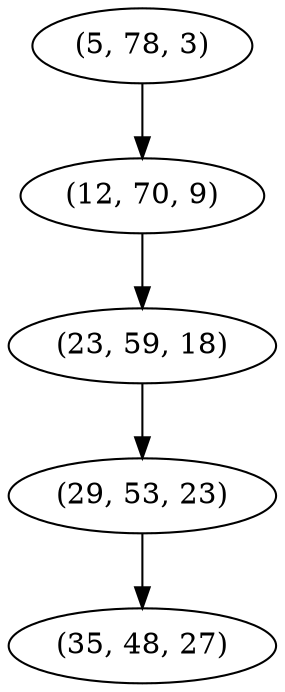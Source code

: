 digraph tree {
    "(5, 78, 3)";
    "(12, 70, 9)";
    "(23, 59, 18)";
    "(29, 53, 23)";
    "(35, 48, 27)";
    "(5, 78, 3)" -> "(12, 70, 9)";
    "(12, 70, 9)" -> "(23, 59, 18)";
    "(23, 59, 18)" -> "(29, 53, 23)";
    "(29, 53, 23)" -> "(35, 48, 27)";
}
